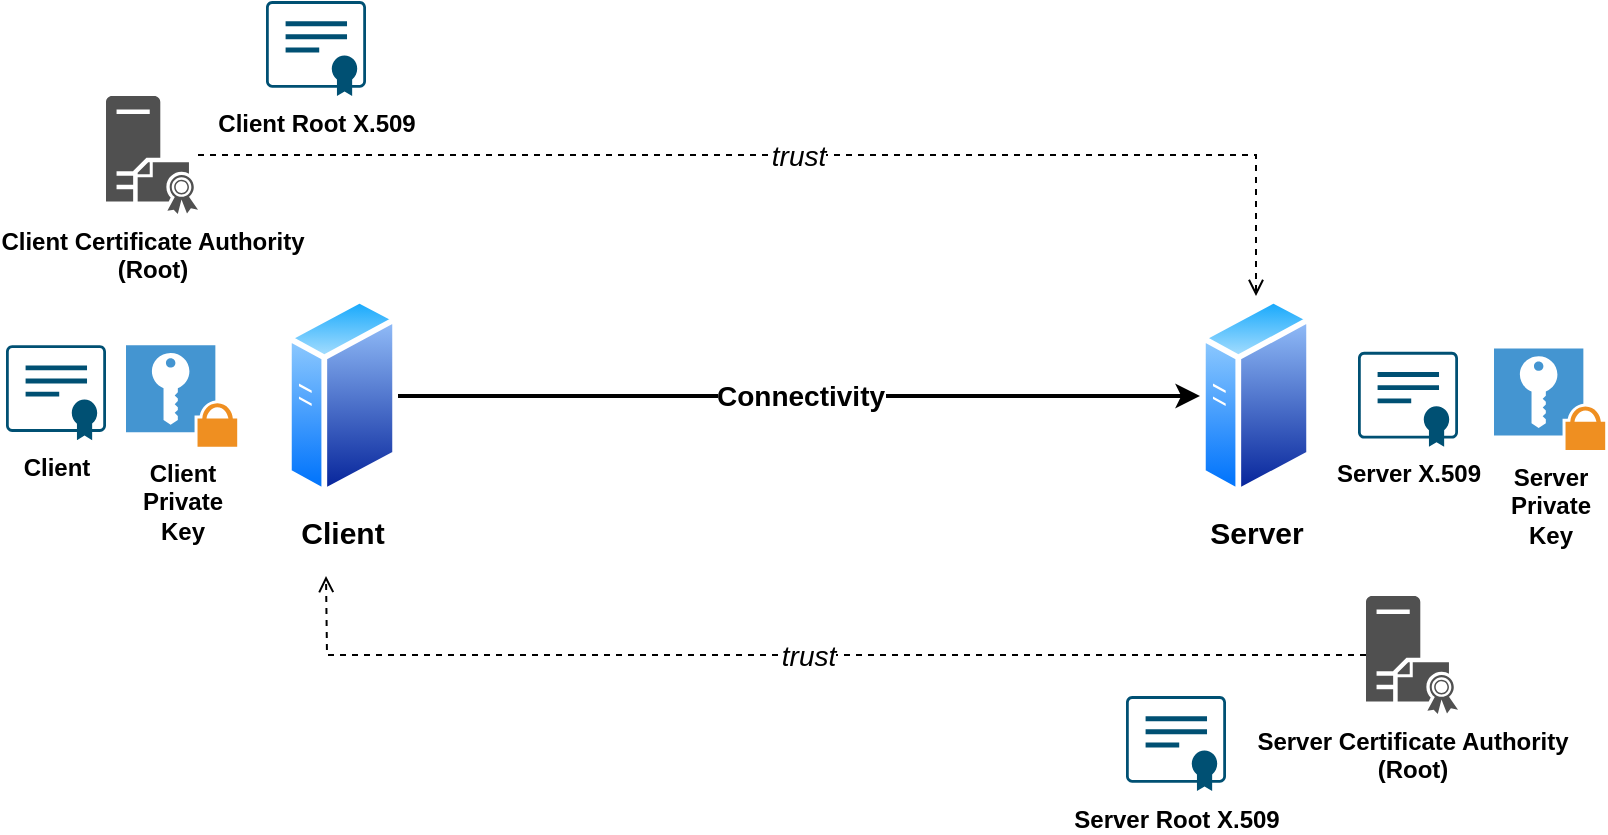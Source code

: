 <mxfile version="23.1.5" type="device">
  <diagram name="Page-1" id="laX5sfXpUQDdr6P4aXjE">
    <mxGraphModel dx="1195" dy="697" grid="0" gridSize="10" guides="1" tooltips="1" connect="1" arrows="1" fold="1" page="1" pageScale="1" pageWidth="2000" pageHeight="1300" math="0" shadow="0">
      <root>
        <mxCell id="0" />
        <mxCell id="1" parent="0" />
        <mxCell id="UKiztb5hJanEufP4ifvl-5" value="Client" style="image;aspect=fixed;perimeter=ellipsePerimeter;html=1;align=center;shadow=0;dashed=0;spacingTop=3;image=img/lib/active_directory/generic_server.svg;fontStyle=1;fontSize=15;" vertex="1" parent="1">
          <mxGeometry x="340" y="320" width="56" height="100" as="geometry" />
        </mxCell>
        <mxCell id="UKiztb5hJanEufP4ifvl-6" value="Server" style="image;aspect=fixed;perimeter=ellipsePerimeter;html=1;align=center;shadow=0;dashed=0;spacingTop=3;image=img/lib/active_directory/generic_server.svg;fontStyle=1;fontSize=15;" vertex="1" parent="1">
          <mxGeometry x="797" y="320" width="56" height="100" as="geometry" />
        </mxCell>
        <mxCell id="UKiztb5hJanEufP4ifvl-7" value="Client Certificate Authority&lt;br&gt;(Root)" style="sketch=0;pointerEvents=1;shadow=0;dashed=0;html=1;strokeColor=none;fillColor=#505050;labelPosition=center;verticalLabelPosition=bottom;verticalAlign=top;outlineConnect=0;align=center;shape=mxgraph.office.servers.certificate_authority;fontStyle=1" vertex="1" parent="1">
          <mxGeometry x="250" y="220" width="46" height="59" as="geometry" />
        </mxCell>
        <mxCell id="UKiztb5hJanEufP4ifvl-8" value="Server Certificate Authority&lt;br&gt;(Root)" style="sketch=0;pointerEvents=1;shadow=0;dashed=0;html=1;strokeColor=none;fillColor=#505050;labelPosition=center;verticalLabelPosition=bottom;verticalAlign=top;outlineConnect=0;align=center;shape=mxgraph.office.servers.certificate_authority;fontStyle=1" vertex="1" parent="1">
          <mxGeometry x="880" y="470" width="46" height="59" as="geometry" />
        </mxCell>
        <mxCell id="UKiztb5hJanEufP4ifvl-9" value="Client Root X.509" style="points=[[0.015,0.015,0],[0.25,0,0],[0.5,0,0],[0.75,0,0],[0.985,0.015,0],[1,0.22,0],[1,0.44,0],[1,0.67,0],[0.985,0.89,0],[0,0.22,0],[0,0.44,0],[0,0.67,0],[0.015,0.89,0],[0.25,0.91,0],[0.5,0.91,0],[0.785,0.955,0]];verticalLabelPosition=bottom;sketch=0;html=1;verticalAlign=top;aspect=fixed;align=center;pointerEvents=1;shape=mxgraph.cisco19.x509_certificate;fillColor=#005073;strokeColor=none;fontStyle=1" vertex="1" parent="1">
          <mxGeometry x="330" y="172.5" width="50" height="47.5" as="geometry" />
        </mxCell>
        <mxCell id="UKiztb5hJanEufP4ifvl-13" value="trust" style="edgeStyle=orthogonalEdgeStyle;rounded=0;orthogonalLoop=1;jettySize=auto;html=1;fontStyle=2;fontSize=14;dashed=1;endArrow=open;endFill=0;" edge="1" parent="1" source="UKiztb5hJanEufP4ifvl-8">
          <mxGeometry relative="1" as="geometry">
            <mxPoint x="360" y="460" as="targetPoint" />
          </mxGeometry>
        </mxCell>
        <mxCell id="UKiztb5hJanEufP4ifvl-10" value="Server Root X.509" style="points=[[0.015,0.015,0],[0.25,0,0],[0.5,0,0],[0.75,0,0],[0.985,0.015,0],[1,0.22,0],[1,0.44,0],[1,0.67,0],[0.985,0.89,0],[0,0.22,0],[0,0.44,0],[0,0.67,0],[0.015,0.89,0],[0.25,0.91,0],[0.5,0.91,0],[0.785,0.955,0]];verticalLabelPosition=bottom;sketch=0;html=1;verticalAlign=top;aspect=fixed;align=center;pointerEvents=1;shape=mxgraph.cisco19.x509_certificate;fillColor=#005073;strokeColor=none;fontStyle=1" vertex="1" parent="1">
          <mxGeometry x="760" y="520" width="50" height="47.5" as="geometry" />
        </mxCell>
        <mxCell id="UKiztb5hJanEufP4ifvl-12" value="Client&lt;br&gt;Private&lt;br&gt;Key" style="shadow=0;dashed=0;html=1;strokeColor=none;fillColor=#4495D1;labelPosition=center;verticalLabelPosition=bottom;verticalAlign=top;align=center;outlineConnect=0;shape=mxgraph.veeam.2d.private_key;fontStyle=1" vertex="1" parent="1">
          <mxGeometry x="260" y="344.6" width="55.6" height="50.8" as="geometry" />
        </mxCell>
        <mxCell id="UKiztb5hJanEufP4ifvl-14" value="trust" style="edgeStyle=orthogonalEdgeStyle;rounded=0;orthogonalLoop=1;jettySize=auto;html=1;fontStyle=2;fontSize=14;dashed=1;endArrow=open;endFill=0;" edge="1" parent="1" source="UKiztb5hJanEufP4ifvl-7" target="UKiztb5hJanEufP4ifvl-6">
          <mxGeometry relative="1" as="geometry">
            <mxPoint x="370" y="470" as="targetPoint" />
            <mxPoint x="880" y="560" as="sourcePoint" />
          </mxGeometry>
        </mxCell>
        <mxCell id="UKiztb5hJanEufP4ifvl-15" value="Connectivity" style="edgeStyle=orthogonalEdgeStyle;rounded=0;orthogonalLoop=1;jettySize=auto;html=1;fontStyle=1;fontSize=14;strokeWidth=2;" edge="1" parent="1" source="UKiztb5hJanEufP4ifvl-5" target="UKiztb5hJanEufP4ifvl-6">
          <mxGeometry relative="1" as="geometry" />
        </mxCell>
        <mxCell id="UKiztb5hJanEufP4ifvl-17" value="Client" style="points=[[0.015,0.015,0],[0.25,0,0],[0.5,0,0],[0.75,0,0],[0.985,0.015,0],[1,0.22,0],[1,0.44,0],[1,0.67,0],[0.985,0.89,0],[0,0.22,0],[0,0.44,0],[0,0.67,0],[0.015,0.89,0],[0.25,0.91,0],[0.5,0.91,0],[0.785,0.955,0]];verticalLabelPosition=bottom;sketch=0;html=1;verticalAlign=top;aspect=fixed;align=center;pointerEvents=1;shape=mxgraph.cisco19.x509_certificate;fillColor=#005073;strokeColor=none;fontStyle=1" vertex="1" parent="1">
          <mxGeometry x="200.0" y="344.6" width="50" height="47.5" as="geometry" />
        </mxCell>
        <mxCell id="UKiztb5hJanEufP4ifvl-18" value="Server&lt;br&gt;Private&lt;br&gt;Key" style="shadow=0;dashed=0;html=1;strokeColor=none;fillColor=#4495D1;labelPosition=center;verticalLabelPosition=bottom;verticalAlign=top;align=center;outlineConnect=0;shape=mxgraph.veeam.2d.private_key;fontStyle=1" vertex="1" parent="1">
          <mxGeometry x="944" y="346.25" width="55.6" height="50.8" as="geometry" />
        </mxCell>
        <mxCell id="UKiztb5hJanEufP4ifvl-19" value="Server X.509" style="points=[[0.015,0.015,0],[0.25,0,0],[0.5,0,0],[0.75,0,0],[0.985,0.015,0],[1,0.22,0],[1,0.44,0],[1,0.67,0],[0.985,0.89,0],[0,0.22,0],[0,0.44,0],[0,0.67,0],[0.015,0.89,0],[0.25,0.91,0],[0.5,0.91,0],[0.785,0.955,0]];verticalLabelPosition=bottom;sketch=0;html=1;verticalAlign=top;aspect=fixed;align=center;pointerEvents=1;shape=mxgraph.cisco19.x509_certificate;fillColor=#005073;strokeColor=none;fontStyle=1" vertex="1" parent="1">
          <mxGeometry x="876" y="347.9" width="50" height="47.5" as="geometry" />
        </mxCell>
      </root>
    </mxGraphModel>
  </diagram>
</mxfile>
